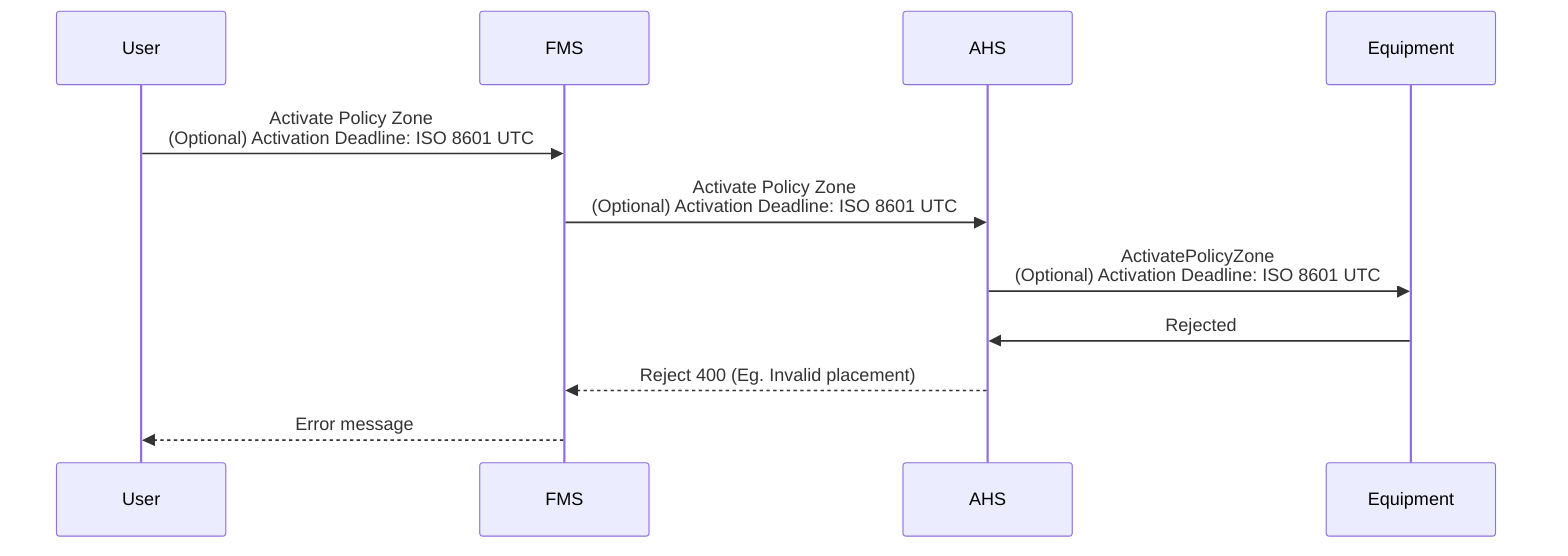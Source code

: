 sequenceDiagram
    participant User
    participant FMS
    participant AHS
    participant Equipment

    User->>FMS: Activate Policy Zone <br/> (Optional) Activation Deadline: ISO 8601 UTC
    FMS->>AHS: Activate Policy Zone <br/> (Optional) Activation Deadline: ISO 8601 UTC
    AHS->>Equipment: ActivatePolicyZone <br/> (Optional) Activation Deadline: ISO 8601 UTC
    Equipment->>AHS: Rejected
    AHS-->>FMS: Reject 400 (Eg. Invalid placement)
    FMS-->>User: Error message